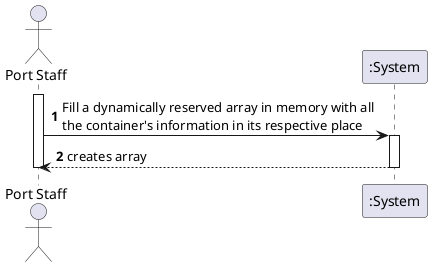 @startuml
'https://plantuml.com/sequence-diagram

autonumber

actor "Port Staff" as PS

activate PS
PS -> ":System" : Fill a dynamically reserved array in memory with all \nthe container's information in its respective place

activate ":System"
":System" --> PS : creates array
deactivate ":System"


deactivate PS

@enduml